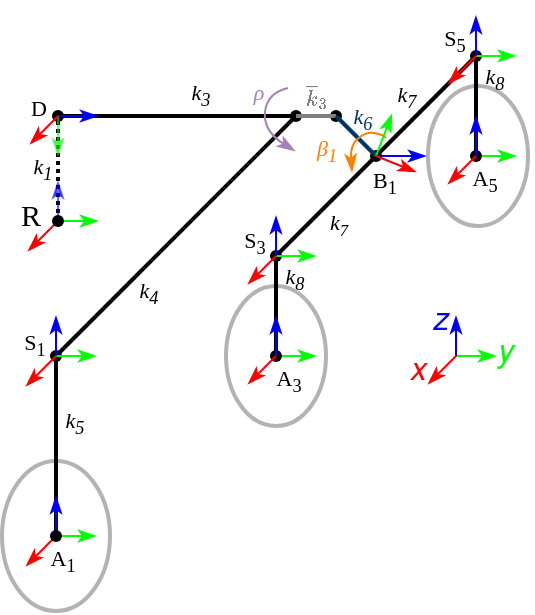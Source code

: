 <mxfile version="21.1.2" type="device">
  <diagram name="Page-1" id="0iUFqFaKCBa03qFv-6yp">
    <mxGraphModel dx="658" dy="339" grid="1" gridSize="10" guides="1" tooltips="1" connect="1" arrows="1" fold="1" page="1" pageScale="1" pageWidth="1169" pageHeight="827" math="1" shadow="0">
      <root>
        <mxCell id="0" />
        <mxCell id="1" style="" parent="0" />
        <mxCell id="nDCd7p5NNrpLwYVH-uoT-14" value="" style="ellipse;whiteSpace=wrap;html=1;fillColor=none;strokeWidth=2;strokeColor=#808080;opacity=60;" parent="1" vertex="1">
          <mxGeometry x="500" y="522.5" width="54" height="75" as="geometry" />
        </mxCell>
        <mxCell id="nDCd7p5NNrpLwYVH-uoT-36" value="" style="ellipse;whiteSpace=wrap;html=1;fillColor=none;strokeWidth=2;strokeColor=#808080;opacity=60;" parent="1" vertex="1">
          <mxGeometry x="612" y="435" width="50" height="70" as="geometry" />
        </mxCell>
        <mxCell id="nDCd7p5NNrpLwYVH-uoT-37" value="" style="ellipse;whiteSpace=wrap;html=1;fillColor=none;strokeWidth=2;strokeColor=#808080;opacity=60;" parent="1" vertex="1">
          <mxGeometry x="713" y="335" width="50" height="70" as="geometry" />
        </mxCell>
        <mxCell id="nDCd7p5NNrpLwYVH-uoT-1" value="" style="shape=waypoint;sketch=0;size=6;pointerEvents=1;points=[];fillColor=none;resizable=0;rotatable=0;perimeter=centerPerimeter;snapToPoint=1;" parent="1" vertex="1">
          <mxGeometry x="517" y="460" width="20" height="20" as="geometry" />
        </mxCell>
        <mxCell id="nDCd7p5NNrpLwYVH-uoT-2" value="" style="endArrow=none;html=1;rounded=0;exitX=0.755;exitY=-0.057;exitDx=0;exitDy=0;exitPerimeter=0;entryX=0.112;entryY=1.038;entryDx=0;entryDy=0;entryPerimeter=0;strokeWidth=2;" parent="1" source="nDCd7p5NNrpLwYVH-uoT-1" target="nDCd7p5NNrpLwYVH-uoT-6" edge="1">
          <mxGeometry width="50" height="50" relative="1" as="geometry">
            <mxPoint x="437" y="460" as="sourcePoint" />
            <mxPoint x="607" y="390" as="targetPoint" />
          </mxGeometry>
        </mxCell>
        <mxCell id="nDCd7p5NNrpLwYVH-uoT-3" value="k&lt;sub&gt;4&lt;/sub&gt;" style="edgeLabel;html=1;align=center;verticalAlign=middle;resizable=0;points=[];labelBackgroundColor=none;fontFamily=Georgia;fontStyle=2" parent="nDCd7p5NNrpLwYVH-uoT-2" vertex="1" connectable="0">
          <mxGeometry x="-0.22" y="-2" relative="1" as="geometry">
            <mxPoint x="-2" y="14" as="offset" />
          </mxGeometry>
        </mxCell>
        <mxCell id="nDCd7p5NNrpLwYVH-uoT-4" value="" style="endArrow=none;html=1;rounded=0;entryX=-0.031;entryY=0.348;entryDx=0;entryDy=0;entryPerimeter=0;strokeWidth=2;exitX=0.557;exitY=0.399;exitDx=0;exitDy=0;exitPerimeter=0;" parent="1" source="nDCd7p5NNrpLwYVH-uoT-46" target="nDCd7p5NNrpLwYVH-uoT-1" edge="1">
          <mxGeometry width="50" height="50" relative="1" as="geometry">
            <mxPoint x="527" y="560" as="sourcePoint" />
            <mxPoint x="487" y="410" as="targetPoint" />
          </mxGeometry>
        </mxCell>
        <mxCell id="nDCd7p5NNrpLwYVH-uoT-5" value="k&lt;sub&gt;5&lt;/sub&gt;" style="edgeLabel;html=1;align=center;verticalAlign=middle;resizable=0;points=[];labelBackgroundColor=none;fontFamily=Georgia;fontStyle=2" parent="nDCd7p5NNrpLwYVH-uoT-4" vertex="1" connectable="0">
          <mxGeometry x="0.247" y="-1" relative="1" as="geometry">
            <mxPoint x="8" as="offset" />
          </mxGeometry>
        </mxCell>
        <mxCell id="nDCd7p5NNrpLwYVH-uoT-6" value="" style="shape=waypoint;sketch=0;size=6;pointerEvents=1;points=[];fillColor=none;resizable=0;rotatable=0;perimeter=centerPerimeter;snapToPoint=1;" parent="1" vertex="1">
          <mxGeometry x="637" y="340" width="20" height="20" as="geometry" />
        </mxCell>
        <mxCell id="nDCd7p5NNrpLwYVH-uoT-7" value="" style="endArrow=none;html=1;rounded=0;entryX=-0.031;entryY=0.467;entryDx=0;entryDy=0;entryPerimeter=0;exitX=1.112;exitY=0.729;exitDx=0;exitDy=0;exitPerimeter=0;strokeWidth=2;" parent="1" source="nDCd7p5NNrpLwYVH-uoT-9" target="nDCd7p5NNrpLwYVH-uoT-6" edge="1">
          <mxGeometry width="50" height="50" relative="1" as="geometry">
            <mxPoint x="487" y="350" as="sourcePoint" />
            <mxPoint x="507" y="390" as="targetPoint" />
          </mxGeometry>
        </mxCell>
        <mxCell id="nDCd7p5NNrpLwYVH-uoT-8" value="k&lt;sub&gt;3&lt;/sub&gt;" style="edgeLabel;html=1;align=center;verticalAlign=middle;resizable=0;points=[];labelBackgroundColor=none;fontFamily=Georgia;fontStyle=2" parent="nDCd7p5NNrpLwYVH-uoT-7" vertex="1" connectable="0">
          <mxGeometry x="0.185" y="-1" relative="1" as="geometry">
            <mxPoint y="-11" as="offset" />
          </mxGeometry>
        </mxCell>
        <mxCell id="nDCd7p5NNrpLwYVH-uoT-9" value="" style="shape=waypoint;sketch=0;size=6;pointerEvents=1;points=[];fillColor=none;resizable=0;rotatable=0;perimeter=centerPerimeter;snapToPoint=1;" parent="1" vertex="1">
          <mxGeometry x="518" y="340" width="20" height="20" as="geometry" />
        </mxCell>
        <mxCell id="nDCd7p5NNrpLwYVH-uoT-12" value="" style="endArrow=none;html=1;rounded=0;entryX=1.006;entryY=0.756;entryDx=0;entryDy=0;entryPerimeter=0;exitX=0.6;exitY=0.67;exitDx=0;exitDy=0;exitPerimeter=0;dashed=1;strokeWidth=2;dashPattern=1 1;" parent="1" source="nDCd7p5NNrpLwYVH-uoT-20" target="nDCd7p5NNrpLwYVH-uoT-9" edge="1">
          <mxGeometry width="50" height="50" relative="1" as="geometry">
            <mxPoint x="568" y="390" as="sourcePoint" />
            <mxPoint x="568" y="310" as="targetPoint" />
          </mxGeometry>
        </mxCell>
        <mxCell id="nDCd7p5NNrpLwYVH-uoT-13" value="k&lt;sub&gt;1&lt;/sub&gt;" style="edgeLabel;html=1;align=center;verticalAlign=middle;resizable=0;points=[];labelBackgroundColor=none;fontFamily=Georgia;fontStyle=2" parent="nDCd7p5NNrpLwYVH-uoT-12" vertex="1" connectable="0">
          <mxGeometry x="0.299" y="-2" relative="1" as="geometry">
            <mxPoint x="-10" y="8" as="offset" />
          </mxGeometry>
        </mxCell>
        <mxCell id="nDCd7p5NNrpLwYVH-uoT-15" value="" style="shape=waypoint;sketch=0;size=6;pointerEvents=1;points=[];fillColor=none;resizable=0;rotatable=0;perimeter=centerPerimeter;snapToPoint=1;" parent="1" vertex="1">
          <mxGeometry x="677" y="360" width="20" height="20" as="geometry" />
        </mxCell>
        <mxCell id="nDCd7p5NNrpLwYVH-uoT-16" value="" style="endArrow=classicThin;html=1;rounded=0;exitX=0.08;exitY=1.15;exitDx=0;exitDy=0;exitPerimeter=0;endFill=1;strokeColor=#FF0000;" parent="1" source="nDCd7p5NNrpLwYVH-uoT-20" edge="1">
          <mxGeometry width="50" height="50" relative="1" as="geometry">
            <mxPoint x="498" y="412.5" as="sourcePoint" />
            <mxPoint x="513" y="417.5" as="targetPoint" />
          </mxGeometry>
        </mxCell>
        <mxCell id="nDCd7p5NNrpLwYVH-uoT-17" value="R" style="edgeLabel;html=1;align=center;verticalAlign=middle;resizable=0;points=[];labelBackgroundColor=none;fontFamily=Georgia;fontSize=15;fontStyle=0" parent="nDCd7p5NNrpLwYVH-uoT-16" vertex="1" connectable="0">
          <mxGeometry x="0.522" y="2" relative="1" as="geometry">
            <mxPoint x="-4" y="-16" as="offset" />
          </mxGeometry>
        </mxCell>
        <mxCell id="nDCd7p5NNrpLwYVH-uoT-18" value="" style="endArrow=classicThin;html=1;rounded=0;exitX=0.96;exitY=0.59;exitDx=0;exitDy=0;exitPerimeter=0;endFill=1;strokeColor=#00FF00;" parent="1" source="nDCd7p5NNrpLwYVH-uoT-20" edge="1">
          <mxGeometry width="50" height="50" relative="1" as="geometry">
            <mxPoint x="538" y="412.5" as="sourcePoint" />
            <mxPoint x="548" y="402.5" as="targetPoint" />
          </mxGeometry>
        </mxCell>
        <mxCell id="nDCd7p5NNrpLwYVH-uoT-19" value="" style="endArrow=classicThin;html=1;rounded=0;exitX=0.46;exitY=1.07;exitDx=0;exitDy=0;exitPerimeter=0;endFill=1;strokeColor=#0000FF;strokeWidth=1;opacity=60;" parent="1" source="nDCd7p5NNrpLwYVH-uoT-20" edge="1">
          <mxGeometry width="50" height="50" relative="1" as="geometry">
            <mxPoint x="538" y="412.5" as="sourcePoint" />
            <mxPoint x="528" y="382.5" as="targetPoint" />
          </mxGeometry>
        </mxCell>
        <mxCell id="nDCd7p5NNrpLwYVH-uoT-20" value="" style="shape=waypoint;sketch=0;size=6;pointerEvents=1;points=[];fillColor=none;resizable=0;rotatable=0;perimeter=centerPerimeter;snapToPoint=1;" parent="1" vertex="1">
          <mxGeometry x="518" y="392.5" width="20" height="20" as="geometry" />
        </mxCell>
        <mxCell id="nDCd7p5NNrpLwYVH-uoT-21" value="" style="endArrow=classicThin;html=1;rounded=0;exitX=0.183;exitY=0.019;exitDx=0;exitDy=0;exitPerimeter=0;endFill=1;strokeColor=#0000FF;strokeWidth=1;" parent="1" source="nDCd7p5NNrpLwYVH-uoT-9" edge="1">
          <mxGeometry width="50" height="50" relative="1" as="geometry">
            <mxPoint x="498" y="300" as="sourcePoint" />
            <mxPoint x="548" y="350" as="targetPoint" />
          </mxGeometry>
        </mxCell>
        <mxCell id="nDCd7p5NNrpLwYVH-uoT-22" value="" style="endArrow=classicThin;html=1;rounded=0;exitX=0.392;exitY=0.504;exitDx=0;exitDy=0;exitPerimeter=0;endFill=1;strokeColor=#00FF00;opacity=60;" parent="1" source="nDCd7p5NNrpLwYVH-uoT-9" edge="1">
          <mxGeometry width="50" height="50" relative="1" as="geometry">
            <mxPoint x="498" y="300" as="sourcePoint" />
            <mxPoint x="528" y="370" as="targetPoint" />
          </mxGeometry>
        </mxCell>
        <mxCell id="nDCd7p5NNrpLwYVH-uoT-23" value="" style="endArrow=classicThin;html=1;rounded=0;exitX=0.075;exitY=0.388;exitDx=0;exitDy=0;exitPerimeter=0;endFill=1;strokeColor=#FF0000;" parent="1" source="nDCd7p5NNrpLwYVH-uoT-9" edge="1">
          <mxGeometry width="50" height="50" relative="1" as="geometry">
            <mxPoint x="512" y="346" as="sourcePoint" />
            <mxPoint x="514" y="364" as="targetPoint" />
          </mxGeometry>
        </mxCell>
        <mxCell id="nDCd7p5NNrpLwYVH-uoT-24" value="D" style="edgeLabel;html=1;align=center;verticalAlign=middle;resizable=0;points=[];labelBackgroundColor=none;fontFamily=Georgia;" parent="nDCd7p5NNrpLwYVH-uoT-23" vertex="1" connectable="0">
          <mxGeometry x="0.426" y="1" relative="1" as="geometry">
            <mxPoint x="-1" y="-15" as="offset" />
          </mxGeometry>
        </mxCell>
        <mxCell id="nDCd7p5NNrpLwYVH-uoT-25" value="" style="endArrow=none;html=1;rounded=0;entryX=0.995;entryY=0.574;entryDx=0;entryDy=0;entryPerimeter=0;strokeWidth=2;exitX=0.466;exitY=1.022;exitDx=0;exitDy=0;exitPerimeter=0;" parent="1" source="nDCd7p5NNrpLwYVH-uoT-35" target="nDCd7p5NNrpLwYVH-uoT-15" edge="1">
          <mxGeometry width="50" height="50" relative="1" as="geometry">
            <mxPoint x="737" y="320" as="sourcePoint" />
            <mxPoint x="707" y="380" as="targetPoint" />
            <Array as="points" />
          </mxGeometry>
        </mxCell>
        <mxCell id="nDCd7p5NNrpLwYVH-uoT-26" value="k&lt;sub&gt;7&lt;/sub&gt;" style="edgeLabel;html=1;align=center;verticalAlign=middle;resizable=0;points=[];labelBackgroundColor=none;fontFamily=Georgia;fontStyle=2" parent="nDCd7p5NNrpLwYVH-uoT-25" vertex="1" connectable="0">
          <mxGeometry x="0.311" relative="1" as="geometry">
            <mxPoint x="-2" y="-12" as="offset" />
          </mxGeometry>
        </mxCell>
        <mxCell id="nDCd7p5NNrpLwYVH-uoT-27" value="" style="shape=waypoint;sketch=0;size=6;pointerEvents=1;points=[];fillColor=none;resizable=0;rotatable=0;perimeter=centerPerimeter;snapToPoint=1;" parent="1" vertex="1">
          <mxGeometry x="627" y="410" width="20" height="20" as="geometry" />
        </mxCell>
        <mxCell id="nDCd7p5NNrpLwYVH-uoT-28" value="" style="endArrow=none;html=1;rounded=0;entryX=0.16;entryY=1.133;entryDx=0;entryDy=0;entryPerimeter=0;strokeWidth=2;exitX=0.943;exitY=0.987;exitDx=0;exitDy=0;exitPerimeter=0;" parent="1" source="nDCd7p5NNrpLwYVH-uoT-27" target="nDCd7p5NNrpLwYVH-uoT-15" edge="1">
          <mxGeometry width="50" height="50" relative="1" as="geometry">
            <mxPoint x="627" y="450" as="sourcePoint" />
            <mxPoint x="677" y="400" as="targetPoint" />
          </mxGeometry>
        </mxCell>
        <mxCell id="nDCd7p5NNrpLwYVH-uoT-29" value="k&lt;font size=&quot;1&quot;&gt;&lt;sub&gt;7&lt;/sub&gt;&lt;/font&gt;" style="edgeLabel;html=1;align=center;verticalAlign=middle;resizable=0;points=[];labelBackgroundColor=none;fontFamily=Georgia;fontStyle=2" parent="nDCd7p5NNrpLwYVH-uoT-28" vertex="1" connectable="0">
          <mxGeometry x="0.187" relative="1" as="geometry">
            <mxPoint x="1" y="13" as="offset" />
          </mxGeometry>
        </mxCell>
        <mxCell id="nDCd7p5NNrpLwYVH-uoT-30" value="" style="shape=waypoint;sketch=0;size=6;pointerEvents=1;points=[];fillColor=none;resizable=0;rotatable=0;perimeter=centerPerimeter;snapToPoint=1;strokeColor=#000000;" parent="1" vertex="1">
          <mxGeometry x="657" y="340" width="20" height="20" as="geometry" />
        </mxCell>
        <mxCell id="nDCd7p5NNrpLwYVH-uoT-31" style="edgeStyle=orthogonalEdgeStyle;rounded=0;orthogonalLoop=1;jettySize=auto;html=1;endArrow=none;endFill=0;strokeWidth=2;entryX=0.052;entryY=0.509;entryDx=0;entryDy=0;entryPerimeter=0;fontColor=#4D4D4D;strokeColor=#808080;" parent="1" source="nDCd7p5NNrpLwYVH-uoT-6" target="nDCd7p5NNrpLwYVH-uoT-30" edge="1">
          <mxGeometry relative="1" as="geometry">
            <mxPoint x="667" y="350" as="targetPoint" />
          </mxGeometry>
        </mxCell>
        <mxCell id="nDCd7p5NNrpLwYVH-uoT-32" value="`bar k_3`" style="edgeLabel;html=1;align=center;verticalAlign=middle;resizable=0;points=[];fontColor=#808080;labelBackgroundColor=none;fontFamily=Georgia;fontStyle=2" parent="nDCd7p5NNrpLwYVH-uoT-31" vertex="1" connectable="0">
          <mxGeometry x="0.126" relative="1" as="geometry">
            <mxPoint x="-2" y="-10" as="offset" />
          </mxGeometry>
        </mxCell>
        <mxCell id="nDCd7p5NNrpLwYVH-uoT-33" value="" style="endArrow=none;html=1;rounded=0;exitX=0.064;exitY=0.681;exitDx=0;exitDy=0;exitPerimeter=0;strokeWidth=2;entryX=0.727;entryY=0.981;entryDx=0;entryDy=0;entryPerimeter=0;strokeColor=#003366;" parent="1" source="nDCd7p5NNrpLwYVH-uoT-15" target="nDCd7p5NNrpLwYVH-uoT-30" edge="1">
          <mxGeometry width="50" height="50" relative="1" as="geometry">
            <mxPoint x="687" y="390" as="sourcePoint" />
            <mxPoint x="667" y="370" as="targetPoint" />
          </mxGeometry>
        </mxCell>
        <mxCell id="nDCd7p5NNrpLwYVH-uoT-34" value="&lt;font color=&quot;#003366&quot;&gt;k&lt;sub&gt;6&lt;/sub&gt;&lt;/font&gt;" style="edgeLabel;html=1;align=center;verticalAlign=middle;resizable=0;points=[];labelBackgroundColor=none;fontFamily=Georgia;fontStyle=2" parent="nDCd7p5NNrpLwYVH-uoT-33" vertex="1" connectable="0">
          <mxGeometry x="-0.019" y="-1" relative="1" as="geometry">
            <mxPoint x="2" y="-8" as="offset" />
          </mxGeometry>
        </mxCell>
        <mxCell id="nDCd7p5NNrpLwYVH-uoT-35" value="" style="shape=waypoint;sketch=0;size=6;pointerEvents=1;points=[];fillColor=none;resizable=0;rotatable=0;perimeter=centerPerimeter;snapToPoint=1;" parent="1" vertex="1">
          <mxGeometry x="727" y="310" width="20" height="20" as="geometry" />
        </mxCell>
        <mxCell id="nDCd7p5NNrpLwYVH-uoT-38" value="" style="endArrow=classicThin;html=1;rounded=0;exitX=-0.019;exitY=0.227;exitDx=0;exitDy=0;exitPerimeter=0;endFill=1;strokeColor=#FF0000;" parent="1" source="nDCd7p5NNrpLwYVH-uoT-1" edge="1">
          <mxGeometry width="50" height="50" relative="1" as="geometry">
            <mxPoint x="512" y="460.5" as="sourcePoint" />
            <mxPoint x="512" y="485" as="targetPoint" />
          </mxGeometry>
        </mxCell>
        <mxCell id="nDCd7p5NNrpLwYVH-uoT-39" value="" style="endArrow=classicThin;html=1;rounded=0;endFill=1;strokeColor=#00FF00;exitX=1.041;exitY=0.604;exitDx=0;exitDy=0;exitPerimeter=0;" parent="1" source="nDCd7p5NNrpLwYVH-uoT-1" edge="1">
          <mxGeometry width="50" height="50" relative="1" as="geometry">
            <mxPoint x="547" y="469.95" as="sourcePoint" />
            <mxPoint x="547" y="470" as="targetPoint" />
          </mxGeometry>
        </mxCell>
        <mxCell id="nDCd7p5NNrpLwYVH-uoT-40" value="" style="endArrow=classicThin;html=1;rounded=0;exitX=0.337;exitY=0.049;exitDx=0;exitDy=0;exitPerimeter=0;endFill=1;strokeColor=#0000FF;strokeWidth=1;" parent="1" source="nDCd7p5NNrpLwYVH-uoT-1" edge="1">
          <mxGeometry width="50" height="50" relative="1" as="geometry">
            <mxPoint x="512" y="460.5" as="sourcePoint" />
            <mxPoint x="527" y="450" as="targetPoint" />
          </mxGeometry>
        </mxCell>
        <mxCell id="nDCd7p5NNrpLwYVH-uoT-41" value="S&lt;sub&gt;1&lt;/sub&gt;" style="edgeLabel;html=1;align=center;verticalAlign=middle;resizable=0;points=[];labelBackgroundColor=none;fontFamily=Georgia;" parent="nDCd7p5NNrpLwYVH-uoT-40" vertex="1" connectable="0">
          <mxGeometry x="0.509" y="-2" relative="1" as="geometry">
            <mxPoint x="-13" y="10" as="offset" />
          </mxGeometry>
        </mxCell>
        <mxCell id="nDCd7p5NNrpLwYVH-uoT-42" value="" style="endArrow=classicThin;html=1;rounded=0;exitX=0.963;exitY=0.684;exitDx=0;exitDy=0;exitPerimeter=0;endFill=1;strokeColor=#FF0000;" parent="1" source="nDCd7p5NNrpLwYVH-uoT-46" edge="1">
          <mxGeometry width="50" height="50" relative="1" as="geometry">
            <mxPoint x="582" y="570" as="sourcePoint" />
            <mxPoint x="512" y="575" as="targetPoint" />
          </mxGeometry>
        </mxCell>
        <mxCell id="nDCd7p5NNrpLwYVH-uoT-43" value="" style="endArrow=classicThin;html=1;rounded=0;endFill=1;strokeColor=#00FF00;exitX=0.995;exitY=0.532;exitDx=0;exitDy=0;exitPerimeter=0;" parent="1" source="nDCd7p5NNrpLwYVH-uoT-46" edge="1">
          <mxGeometry width="50" height="50" relative="1" as="geometry">
            <mxPoint x="582" y="570" as="sourcePoint" />
            <mxPoint x="547" y="560" as="targetPoint" />
          </mxGeometry>
        </mxCell>
        <mxCell id="nDCd7p5NNrpLwYVH-uoT-44" value="A&lt;sub&gt;1&lt;/sub&gt;" style="edgeLabel;html=1;align=center;verticalAlign=middle;resizable=0;points=[];labelBackgroundColor=none;fontFamily=Georgia;" parent="nDCd7p5NNrpLwYVH-uoT-43" vertex="1" connectable="0">
          <mxGeometry x="0.591" relative="1" as="geometry">
            <mxPoint x="-13" y="13" as="offset" />
          </mxGeometry>
        </mxCell>
        <mxCell id="nDCd7p5NNrpLwYVH-uoT-45" value="" style="endArrow=classicThin;html=1;rounded=0;exitX=0.5;exitY=0.5;exitDx=0;exitDy=0;exitPerimeter=0;endFill=1;strokeColor=#0000FF;strokeWidth=1;" parent="1" source="nDCd7p5NNrpLwYVH-uoT-46" edge="1">
          <mxGeometry width="50" height="50" relative="1" as="geometry">
            <mxPoint x="582" y="570" as="sourcePoint" />
            <mxPoint x="527" y="540" as="targetPoint" />
          </mxGeometry>
        </mxCell>
        <mxCell id="nDCd7p5NNrpLwYVH-uoT-46" value="" style="shape=waypoint;sketch=0;size=6;pointerEvents=1;points=[];fillColor=none;resizable=0;rotatable=0;perimeter=centerPerimeter;snapToPoint=1;" parent="1" vertex="1">
          <mxGeometry x="517" y="550" width="20" height="20" as="geometry" />
        </mxCell>
        <mxCell id="nDCd7p5NNrpLwYVH-uoT-47" value="" style="endArrow=classicThin;html=1;rounded=0;endFill=1;strokeColor=#00FF00;exitX=0.995;exitY=0.532;exitDx=0;exitDy=0;exitPerimeter=0;" parent="1" source="nDCd7p5NNrpLwYVH-uoT-49" edge="1">
          <mxGeometry width="50" height="50" relative="1" as="geometry">
            <mxPoint x="707" y="490" as="sourcePoint" />
            <mxPoint x="657" y="470" as="targetPoint" />
            <Array as="points" />
          </mxGeometry>
        </mxCell>
        <mxCell id="nDCd7p5NNrpLwYVH-uoT-48" value="A&lt;sub&gt;3&lt;/sub&gt;" style="edgeLabel;html=1;align=center;verticalAlign=middle;resizable=0;points=[];labelBackgroundColor=none;fontFamily=Georgia;" parent="nDCd7p5NNrpLwYVH-uoT-47" vertex="1" connectable="0">
          <mxGeometry x="0.53" y="-1" relative="1" as="geometry">
            <mxPoint x="-10" y="12" as="offset" />
          </mxGeometry>
        </mxCell>
        <mxCell id="nDCd7p5NNrpLwYVH-uoT-49" value="" style="shape=waypoint;sketch=0;size=6;pointerEvents=1;points=[];fillColor=none;resizable=0;rotatable=0;perimeter=centerPerimeter;snapToPoint=1;" parent="1" vertex="1">
          <mxGeometry x="627" y="460" width="20" height="20" as="geometry" />
        </mxCell>
        <mxCell id="nDCd7p5NNrpLwYVH-uoT-50" value="" style="endArrow=none;html=1;rounded=0;entryX=0.616;entryY=0.948;entryDx=0;entryDy=0;entryPerimeter=0;strokeWidth=2;exitX=0.046;exitY=0.154;exitDx=0;exitDy=0;exitPerimeter=0;" parent="1" source="nDCd7p5NNrpLwYVH-uoT-49" target="nDCd7p5NNrpLwYVH-uoT-27" edge="1">
          <mxGeometry width="50" height="50" relative="1" as="geometry">
            <mxPoint x="637" y="470" as="sourcePoint" />
            <mxPoint x="627" y="460" as="targetPoint" />
          </mxGeometry>
        </mxCell>
        <mxCell id="nDCd7p5NNrpLwYVH-uoT-51" value="k&lt;sub&gt;8&lt;/sub&gt;" style="edgeLabel;html=1;align=center;verticalAlign=middle;resizable=0;points=[];labelBackgroundColor=none;fontFamily=Georgia;fontStyle=2" parent="nDCd7p5NNrpLwYVH-uoT-50" vertex="1" connectable="0">
          <mxGeometry x="0.475" y="-1" relative="1" as="geometry">
            <mxPoint x="8" y="-1" as="offset" />
          </mxGeometry>
        </mxCell>
        <mxCell id="nDCd7p5NNrpLwYVH-uoT-52" value="" style="endArrow=classicThin;html=1;rounded=0;exitX=0.5;exitY=0.5;exitDx=0;exitDy=0;exitPerimeter=0;endFill=1;strokeColor=#0000FF;strokeWidth=1;" parent="1" source="nDCd7p5NNrpLwYVH-uoT-49" edge="1">
          <mxGeometry width="50" height="50" relative="1" as="geometry">
            <mxPoint x="707" y="490" as="sourcePoint" />
            <mxPoint x="637" y="450" as="targetPoint" />
          </mxGeometry>
        </mxCell>
        <mxCell id="nDCd7p5NNrpLwYVH-uoT-53" value="" style="endArrow=classicThin;html=1;rounded=0;exitX=0.963;exitY=0.684;exitDx=0;exitDy=0;exitPerimeter=0;endFill=1;strokeColor=#FF0000;" parent="1" source="nDCd7p5NNrpLwYVH-uoT-49" edge="1">
          <mxGeometry width="50" height="50" relative="1" as="geometry">
            <mxPoint x="707" y="490" as="sourcePoint" />
            <mxPoint x="623" y="484" as="targetPoint" />
          </mxGeometry>
        </mxCell>
        <mxCell id="nDCd7p5NNrpLwYVH-uoT-54" value="" style="endArrow=classicThin;html=1;rounded=0;endFill=1;strokeColor=#00FF00;exitX=0.995;exitY=0.532;exitDx=0;exitDy=0;exitPerimeter=0;" parent="1" source="nDCd7p5NNrpLwYVH-uoT-56" edge="1">
          <mxGeometry width="50" height="50" relative="1" as="geometry">
            <mxPoint x="821" y="395.5" as="sourcePoint" />
            <mxPoint x="757" y="370" as="targetPoint" />
            <Array as="points" />
          </mxGeometry>
        </mxCell>
        <mxCell id="nDCd7p5NNrpLwYVH-uoT-55" value="A&lt;sub&gt;5&lt;/sub&gt;" style="edgeLabel;html=1;align=center;verticalAlign=middle;resizable=0;points=[];labelBackgroundColor=none;fontFamily=Georgia;" parent="nDCd7p5NNrpLwYVH-uoT-54" vertex="1" connectable="0">
          <mxGeometry x="0.682" relative="1" as="geometry">
            <mxPoint x="-13" y="13" as="offset" />
          </mxGeometry>
        </mxCell>
        <mxCell id="nDCd7p5NNrpLwYVH-uoT-56" value="" style="shape=waypoint;sketch=0;size=6;pointerEvents=1;points=[];fillColor=none;resizable=0;rotatable=0;perimeter=centerPerimeter;snapToPoint=1;" parent="1" vertex="1">
          <mxGeometry x="727" y="360" width="20" height="20" as="geometry" />
        </mxCell>
        <mxCell id="nDCd7p5NNrpLwYVH-uoT-57" value="" style="endArrow=none;html=1;rounded=0;entryX=0.385;entryY=0.952;entryDx=0;entryDy=0;entryPerimeter=0;strokeWidth=2;exitX=0.497;exitY=0.028;exitDx=0;exitDy=0;exitPerimeter=0;" parent="1" source="nDCd7p5NNrpLwYVH-uoT-56" target="nDCd7p5NNrpLwYVH-uoT-35" edge="1">
          <mxGeometry width="50" height="50" relative="1" as="geometry">
            <mxPoint x="737" y="370" as="sourcePoint" />
            <mxPoint x="647" y="430" as="targetPoint" />
          </mxGeometry>
        </mxCell>
        <mxCell id="nDCd7p5NNrpLwYVH-uoT-58" value="k&lt;sub style=&quot;border-color: var(--border-color);&quot;&gt;8&lt;/sub&gt;" style="edgeLabel;html=1;align=center;verticalAlign=middle;resizable=0;points=[];labelBackgroundColor=none;fontFamily=Georgia;fontStyle=2" parent="nDCd7p5NNrpLwYVH-uoT-57" vertex="1" connectable="0">
          <mxGeometry x="0.456" y="1" relative="1" as="geometry">
            <mxPoint x="10" y="-2" as="offset" />
          </mxGeometry>
        </mxCell>
        <mxCell id="nDCd7p5NNrpLwYVH-uoT-59" value="" style="endArrow=classicThin;html=1;rounded=0;exitX=0.5;exitY=0.5;exitDx=0;exitDy=0;exitPerimeter=0;endFill=1;strokeColor=#0000FF;strokeWidth=1;" parent="1" source="nDCd7p5NNrpLwYVH-uoT-56" edge="1">
          <mxGeometry width="50" height="50" relative="1" as="geometry">
            <mxPoint x="821" y="395.5" as="sourcePoint" />
            <mxPoint x="737" y="350" as="targetPoint" />
          </mxGeometry>
        </mxCell>
        <mxCell id="nDCd7p5NNrpLwYVH-uoT-60" value="" style="endArrow=classicThin;html=1;rounded=0;exitX=0.963;exitY=0.684;exitDx=0;exitDy=0;exitPerimeter=0;endFill=1;strokeColor=#FF0000;" parent="1" source="nDCd7p5NNrpLwYVH-uoT-56" edge="1">
          <mxGeometry width="50" height="50" relative="1" as="geometry">
            <mxPoint x="821" y="395.5" as="sourcePoint" />
            <mxPoint x="723" y="384" as="targetPoint" />
          </mxGeometry>
        </mxCell>
        <mxCell id="nDCd7p5NNrpLwYVH-uoT-61" value="" style="curved=1;endArrow=none;html=1;rounded=0;startArrow=classicThin;startFill=1;endFill=0;strokeColor=#A680B8;fontColor=#7F00FF;" parent="1" edge="1">
          <mxGeometry width="50" height="50" relative="1" as="geometry">
            <mxPoint x="646.5" y="367.5" as="sourcePoint" />
            <mxPoint x="643" y="336" as="targetPoint" />
            <Array as="points">
              <mxPoint x="630.5" y="357.5" />
              <mxPoint x="632.5" y="338.5" />
            </Array>
          </mxGeometry>
        </mxCell>
        <mxCell id="nDCd7p5NNrpLwYVH-uoT-62" value="ρ" style="edgeLabel;html=1;align=center;verticalAlign=middle;resizable=0;points=[];fontColor=#A680B8;labelBackgroundColor=none;fontFamily=Georgia;fontStyle=2" parent="nDCd7p5NNrpLwYVH-uoT-61" vertex="1" connectable="0">
          <mxGeometry x="0.401" relative="1" as="geometry">
            <mxPoint x="-4" y="-5" as="offset" />
          </mxGeometry>
        </mxCell>
        <mxCell id="nDCd7p5NNrpLwYVH-uoT-63" value="" style="endArrow=classicThin;html=1;rounded=0;endFill=1;strokeColor=#00FF00;exitX=0.644;exitY=0.041;exitDx=0;exitDy=0;exitPerimeter=0;" parent="1" source="nDCd7p5NNrpLwYVH-uoT-27" edge="1">
          <mxGeometry width="50" height="50" relative="1" as="geometry">
            <mxPoint x="637" y="406" as="sourcePoint" />
            <mxPoint x="657" y="420" as="targetPoint" />
            <Array as="points" />
          </mxGeometry>
        </mxCell>
        <mxCell id="nDCd7p5NNrpLwYVH-uoT-64" value="" style="endArrow=classicThin;html=1;rounded=0;exitX=0.526;exitY=0.035;exitDx=0;exitDy=0;exitPerimeter=0;endFill=1;strokeColor=#0000FF;strokeWidth=1;" parent="1" source="nDCd7p5NNrpLwYVH-uoT-27" edge="1">
          <mxGeometry width="50" height="50" relative="1" as="geometry">
            <mxPoint x="637" y="406" as="sourcePoint" />
            <mxPoint x="637" y="400" as="targetPoint" />
          </mxGeometry>
        </mxCell>
        <mxCell id="nDCd7p5NNrpLwYVH-uoT-65" value="" style="endArrow=classicThin;html=1;rounded=0;exitX=0.366;exitY=0.015;exitDx=0;exitDy=0;exitPerimeter=0;endFill=1;strokeColor=#FF0000;" parent="1" source="nDCd7p5NNrpLwYVH-uoT-27" edge="1">
          <mxGeometry width="50" height="50" relative="1" as="geometry">
            <mxPoint x="637" y="406" as="sourcePoint" />
            <mxPoint x="623" y="434" as="targetPoint" />
          </mxGeometry>
        </mxCell>
        <mxCell id="nDCd7p5NNrpLwYVH-uoT-66" value="S&lt;sub&gt;3&lt;/sub&gt;" style="edgeLabel;html=1;align=center;verticalAlign=middle;resizable=0;points=[];labelBackgroundColor=none;fontFamily=Georgia;" parent="nDCd7p5NNrpLwYVH-uoT-65" vertex="1" connectable="0">
          <mxGeometry x="0.526" y="1" relative="1" as="geometry">
            <mxPoint x="-1" y="-18" as="offset" />
          </mxGeometry>
        </mxCell>
        <mxCell id="nDCd7p5NNrpLwYVH-uoT-67" value="" style="endArrow=classicThin;html=1;rounded=0;endFill=1;strokeColor=#00FF00;exitX=0.972;exitY=0.383;exitDx=0;exitDy=0;exitPerimeter=0;" parent="1" source="nDCd7p5NNrpLwYVH-uoT-35" edge="1">
          <mxGeometry width="50" height="50" relative="1" as="geometry">
            <mxPoint x="737" y="319.96" as="sourcePoint" />
            <mxPoint x="757" y="319.96" as="targetPoint" />
            <Array as="points" />
          </mxGeometry>
        </mxCell>
        <mxCell id="nDCd7p5NNrpLwYVH-uoT-68" value="S&lt;sub&gt;5&lt;/sub&gt;" style="edgeLabel;html=1;align=center;verticalAlign=middle;resizable=0;points=[];labelBackgroundColor=none;fontFamily=Georgia;" parent="nDCd7p5NNrpLwYVH-uoT-67" vertex="1" connectable="0">
          <mxGeometry x="0.516" relative="1" as="geometry">
            <mxPoint x="-26" y="-7" as="offset" />
          </mxGeometry>
        </mxCell>
        <mxCell id="nDCd7p5NNrpLwYVH-uoT-69" value="" style="endArrow=classicThin;html=1;rounded=0;exitX=0.036;exitY=0.557;exitDx=0;exitDy=0;exitPerimeter=0;endFill=1;strokeColor=#0000FF;strokeWidth=1;" parent="1" source="nDCd7p5NNrpLwYVH-uoT-35" edge="1">
          <mxGeometry width="50" height="50" relative="1" as="geometry">
            <mxPoint x="736.96" y="320" as="sourcePoint" />
            <mxPoint x="736.96" y="300" as="targetPoint" />
          </mxGeometry>
        </mxCell>
        <mxCell id="nDCd7p5NNrpLwYVH-uoT-70" value="" style="endArrow=classicThin;html=1;rounded=0;exitX=0.5;exitY=0.5;exitDx=0;exitDy=0;exitPerimeter=0;endFill=1;strokeColor=#FF0000;" parent="1" source="nDCd7p5NNrpLwYVH-uoT-35" edge="1">
          <mxGeometry width="50" height="50" relative="1" as="geometry">
            <mxPoint x="737" y="320" as="sourcePoint" />
            <mxPoint x="723" y="334" as="targetPoint" />
          </mxGeometry>
        </mxCell>
        <mxCell id="nDCd7p5NNrpLwYVH-uoT-75" value="" style="curved=1;endArrow=none;html=1;rounded=0;startArrow=classicThin;startFill=1;endFill=0;strokeColor=#FF8000;" parent="1" edge="1">
          <mxGeometry width="50" height="50" relative="1" as="geometry">
            <mxPoint x="675" y="378" as="sourcePoint" />
            <mxPoint x="692" y="361" as="targetPoint" />
            <Array as="points">
              <mxPoint x="674" y="364.5" />
              <mxPoint x="682" y="358" />
              <mxPoint x="690" y="359" />
            </Array>
          </mxGeometry>
        </mxCell>
        <mxCell id="nDCd7p5NNrpLwYVH-uoT-76" value="β&lt;sub&gt;1&lt;/sub&gt;" style="edgeLabel;html=1;align=center;verticalAlign=middle;resizable=0;points=[];fontColor=#FF8000;labelBackgroundColor=none;fontFamily=Georgia;fontStyle=2" parent="nDCd7p5NNrpLwYVH-uoT-75" vertex="1" connectable="0">
          <mxGeometry x="0.789" y="-1" relative="1" as="geometry">
            <mxPoint x="-27" y="8" as="offset" />
          </mxGeometry>
        </mxCell>
        <mxCell id="nDCd7p5NNrpLwYVH-uoT-77" value="" style="group" parent="1" vertex="1" connectable="0">
          <mxGeometry x="713" y="450" width="34" height="34" as="geometry" />
        </mxCell>
        <mxCell id="nDCd7p5NNrpLwYVH-uoT-78" value="" style="endArrow=classicThin;html=1;rounded=0;endFill=1;strokeColor=#00FF00;exitX=0.995;exitY=0.532;exitDx=0;exitDy=0;exitPerimeter=0;edgeStyle=elbowEdgeStyle;elbow=vertical;" parent="nDCd7p5NNrpLwYVH-uoT-77" edge="1">
          <mxGeometry width="50" height="50" relative="1" as="geometry">
            <mxPoint x="14" y="20" as="sourcePoint" />
            <mxPoint x="34" y="20" as="targetPoint" />
          </mxGeometry>
        </mxCell>
        <mxCell id="nDCd7p5NNrpLwYVH-uoT-79" value="𝑦" style="edgeLabel;html=1;align=center;verticalAlign=middle;resizable=0;points=[];fontColor=#00FF00;fontSize=16;labelBackgroundColor=none;fontFamily=Georgia;" parent="nDCd7p5NNrpLwYVH-uoT-78" vertex="1" connectable="0">
          <mxGeometry x="0.275" y="1" relative="1" as="geometry">
            <mxPoint x="12" y="-2" as="offset" />
          </mxGeometry>
        </mxCell>
        <mxCell id="nDCd7p5NNrpLwYVH-uoT-80" value="" style="endArrow=classicThin;html=1;rounded=0;exitX=0.5;exitY=0.5;exitDx=0;exitDy=0;exitPerimeter=0;endFill=1;strokeColor=#0000FF;strokeWidth=1;" parent="nDCd7p5NNrpLwYVH-uoT-77" edge="1">
          <mxGeometry width="50" height="50" relative="1" as="geometry">
            <mxPoint x="14" y="20" as="sourcePoint" />
            <mxPoint x="14" as="targetPoint" />
          </mxGeometry>
        </mxCell>
        <mxCell id="nDCd7p5NNrpLwYVH-uoT-81" value="𝑧" style="edgeLabel;html=1;align=center;verticalAlign=middle;resizable=0;points=[];fontColor=#0000FF;fontSize=16;labelBackgroundColor=none;fontFamily=Georgia;" parent="nDCd7p5NNrpLwYVH-uoT-80" vertex="1" connectable="0">
          <mxGeometry x="0.314" relative="1" as="geometry">
            <mxPoint x="-8" y="-6" as="offset" />
          </mxGeometry>
        </mxCell>
        <mxCell id="nDCd7p5NNrpLwYVH-uoT-82" value="" style="endArrow=classicThin;html=1;rounded=0;exitX=0.963;exitY=0.684;exitDx=0;exitDy=0;exitPerimeter=0;endFill=1;strokeColor=#FF0000;" parent="nDCd7p5NNrpLwYVH-uoT-77" edge="1">
          <mxGeometry width="50" height="50" relative="1" as="geometry">
            <mxPoint x="14" y="20" as="sourcePoint" />
            <mxPoint y="34" as="targetPoint" />
          </mxGeometry>
        </mxCell>
        <mxCell id="nDCd7p5NNrpLwYVH-uoT-83" value="𝑥" style="edgeLabel;html=1;align=center;verticalAlign=middle;resizable=0;points=[];fontColor=#FF0000;fontSize=16;labelBackgroundColor=none;fontFamily=Georgia;" parent="nDCd7p5NNrpLwYVH-uoT-82" vertex="1" connectable="0">
          <mxGeometry x="-0.295" y="1" relative="1" as="geometry">
            <mxPoint x="-15" as="offset" />
          </mxGeometry>
        </mxCell>
        <mxCell id="0BWxu7W9NtxuwsYa4GN4-17" value="" style="endArrow=classicThin;html=1;rounded=0;exitX=0.183;exitY=0.019;exitDx=0;exitDy=0;exitPerimeter=0;endFill=1;strokeColor=#0000FF;strokeWidth=1;" edge="1" parent="1">
          <mxGeometry width="50" height="50" relative="1" as="geometry">
            <mxPoint x="687" y="370" as="sourcePoint" />
            <mxPoint x="712" y="370" as="targetPoint" />
          </mxGeometry>
        </mxCell>
        <mxCell id="0BWxu7W9NtxuwsYa4GN4-18" value="" style="endArrow=classicThin;html=1;rounded=0;exitX=0.392;exitY=0.504;exitDx=0;exitDy=0;exitPerimeter=0;endFill=1;strokeColor=#00FF00;" edge="1" parent="1">
          <mxGeometry width="50" height="50" relative="1" as="geometry">
            <mxPoint x="687" y="370" as="sourcePoint" />
            <mxPoint x="695" y="349" as="targetPoint" />
          </mxGeometry>
        </mxCell>
        <mxCell id="0BWxu7W9NtxuwsYa4GN4-19" value="" style="endArrow=classicThin;html=1;rounded=0;exitX=0.075;exitY=0.388;exitDx=0;exitDy=0;exitPerimeter=0;endFill=1;strokeColor=#FF0000;" edge="1" parent="1">
          <mxGeometry width="50" height="50" relative="1" as="geometry">
            <mxPoint x="687" y="370" as="sourcePoint" />
            <mxPoint x="707" y="378" as="targetPoint" />
          </mxGeometry>
        </mxCell>
        <mxCell id="0BWxu7W9NtxuwsYa4GN4-20" value="&lt;font face=&quot;Georgia&quot;&gt;B&lt;sub&gt;1&lt;/sub&gt;&lt;/font&gt;" style="edgeLabel;html=1;align=center;verticalAlign=middle;resizable=0;points=[];labelBackgroundColor=none;" vertex="1" connectable="0" parent="0BWxu7W9NtxuwsYa4GN4-19">
          <mxGeometry x="-0.167" relative="1" as="geometry">
            <mxPoint x="-5" y="10" as="offset" />
          </mxGeometry>
        </mxCell>
        <mxCell id="0BWxu7W9NtxuwsYa4GN4-5" value="Untitled Layer" parent="0" visible="0" />
        <mxCell id="0BWxu7W9NtxuwsYa4GN4-6" value="" style="endArrow=classicThin;html=1;rounded=0;exitX=0.183;exitY=0.019;exitDx=0;exitDy=0;exitPerimeter=0;endFill=1;strokeColor=#0000FF;strokeWidth=1;" edge="1" parent="0BWxu7W9NtxuwsYa4GN4-5">
          <mxGeometry width="50" height="50" relative="1" as="geometry">
            <mxPoint x="687" y="370" as="sourcePoint" />
            <mxPoint x="712" y="370" as="targetPoint" />
          </mxGeometry>
        </mxCell>
        <mxCell id="0BWxu7W9NtxuwsYa4GN4-7" value="" style="endArrow=classicThin;html=1;rounded=0;exitX=0.392;exitY=0.504;exitDx=0;exitDy=0;exitPerimeter=0;endFill=1;strokeColor=#00FF00;" edge="1" parent="0BWxu7W9NtxuwsYa4GN4-5">
          <mxGeometry width="50" height="50" relative="1" as="geometry">
            <mxPoint x="687" y="370" as="sourcePoint" />
            <mxPoint x="695" y="349" as="targetPoint" />
          </mxGeometry>
        </mxCell>
        <mxCell id="0BWxu7W9NtxuwsYa4GN4-8" value="" style="endArrow=classicThin;html=1;rounded=0;exitX=0.075;exitY=0.388;exitDx=0;exitDy=0;exitPerimeter=0;endFill=1;strokeColor=#FF0000;" edge="1" parent="0BWxu7W9NtxuwsYa4GN4-5">
          <mxGeometry width="50" height="50" relative="1" as="geometry">
            <mxPoint x="687" y="370" as="sourcePoint" />
            <mxPoint x="707" y="378" as="targetPoint" />
          </mxGeometry>
        </mxCell>
        <mxCell id="0BWxu7W9NtxuwsYa4GN4-10" value="" style="whiteSpace=wrap;html=1;fillColor=none;rotation=20;" vertex="1" parent="0BWxu7W9NtxuwsYa4GN4-5">
          <mxGeometry x="689" y="362" width="10" height="10" as="geometry" />
        </mxCell>
      </root>
    </mxGraphModel>
  </diagram>
</mxfile>

